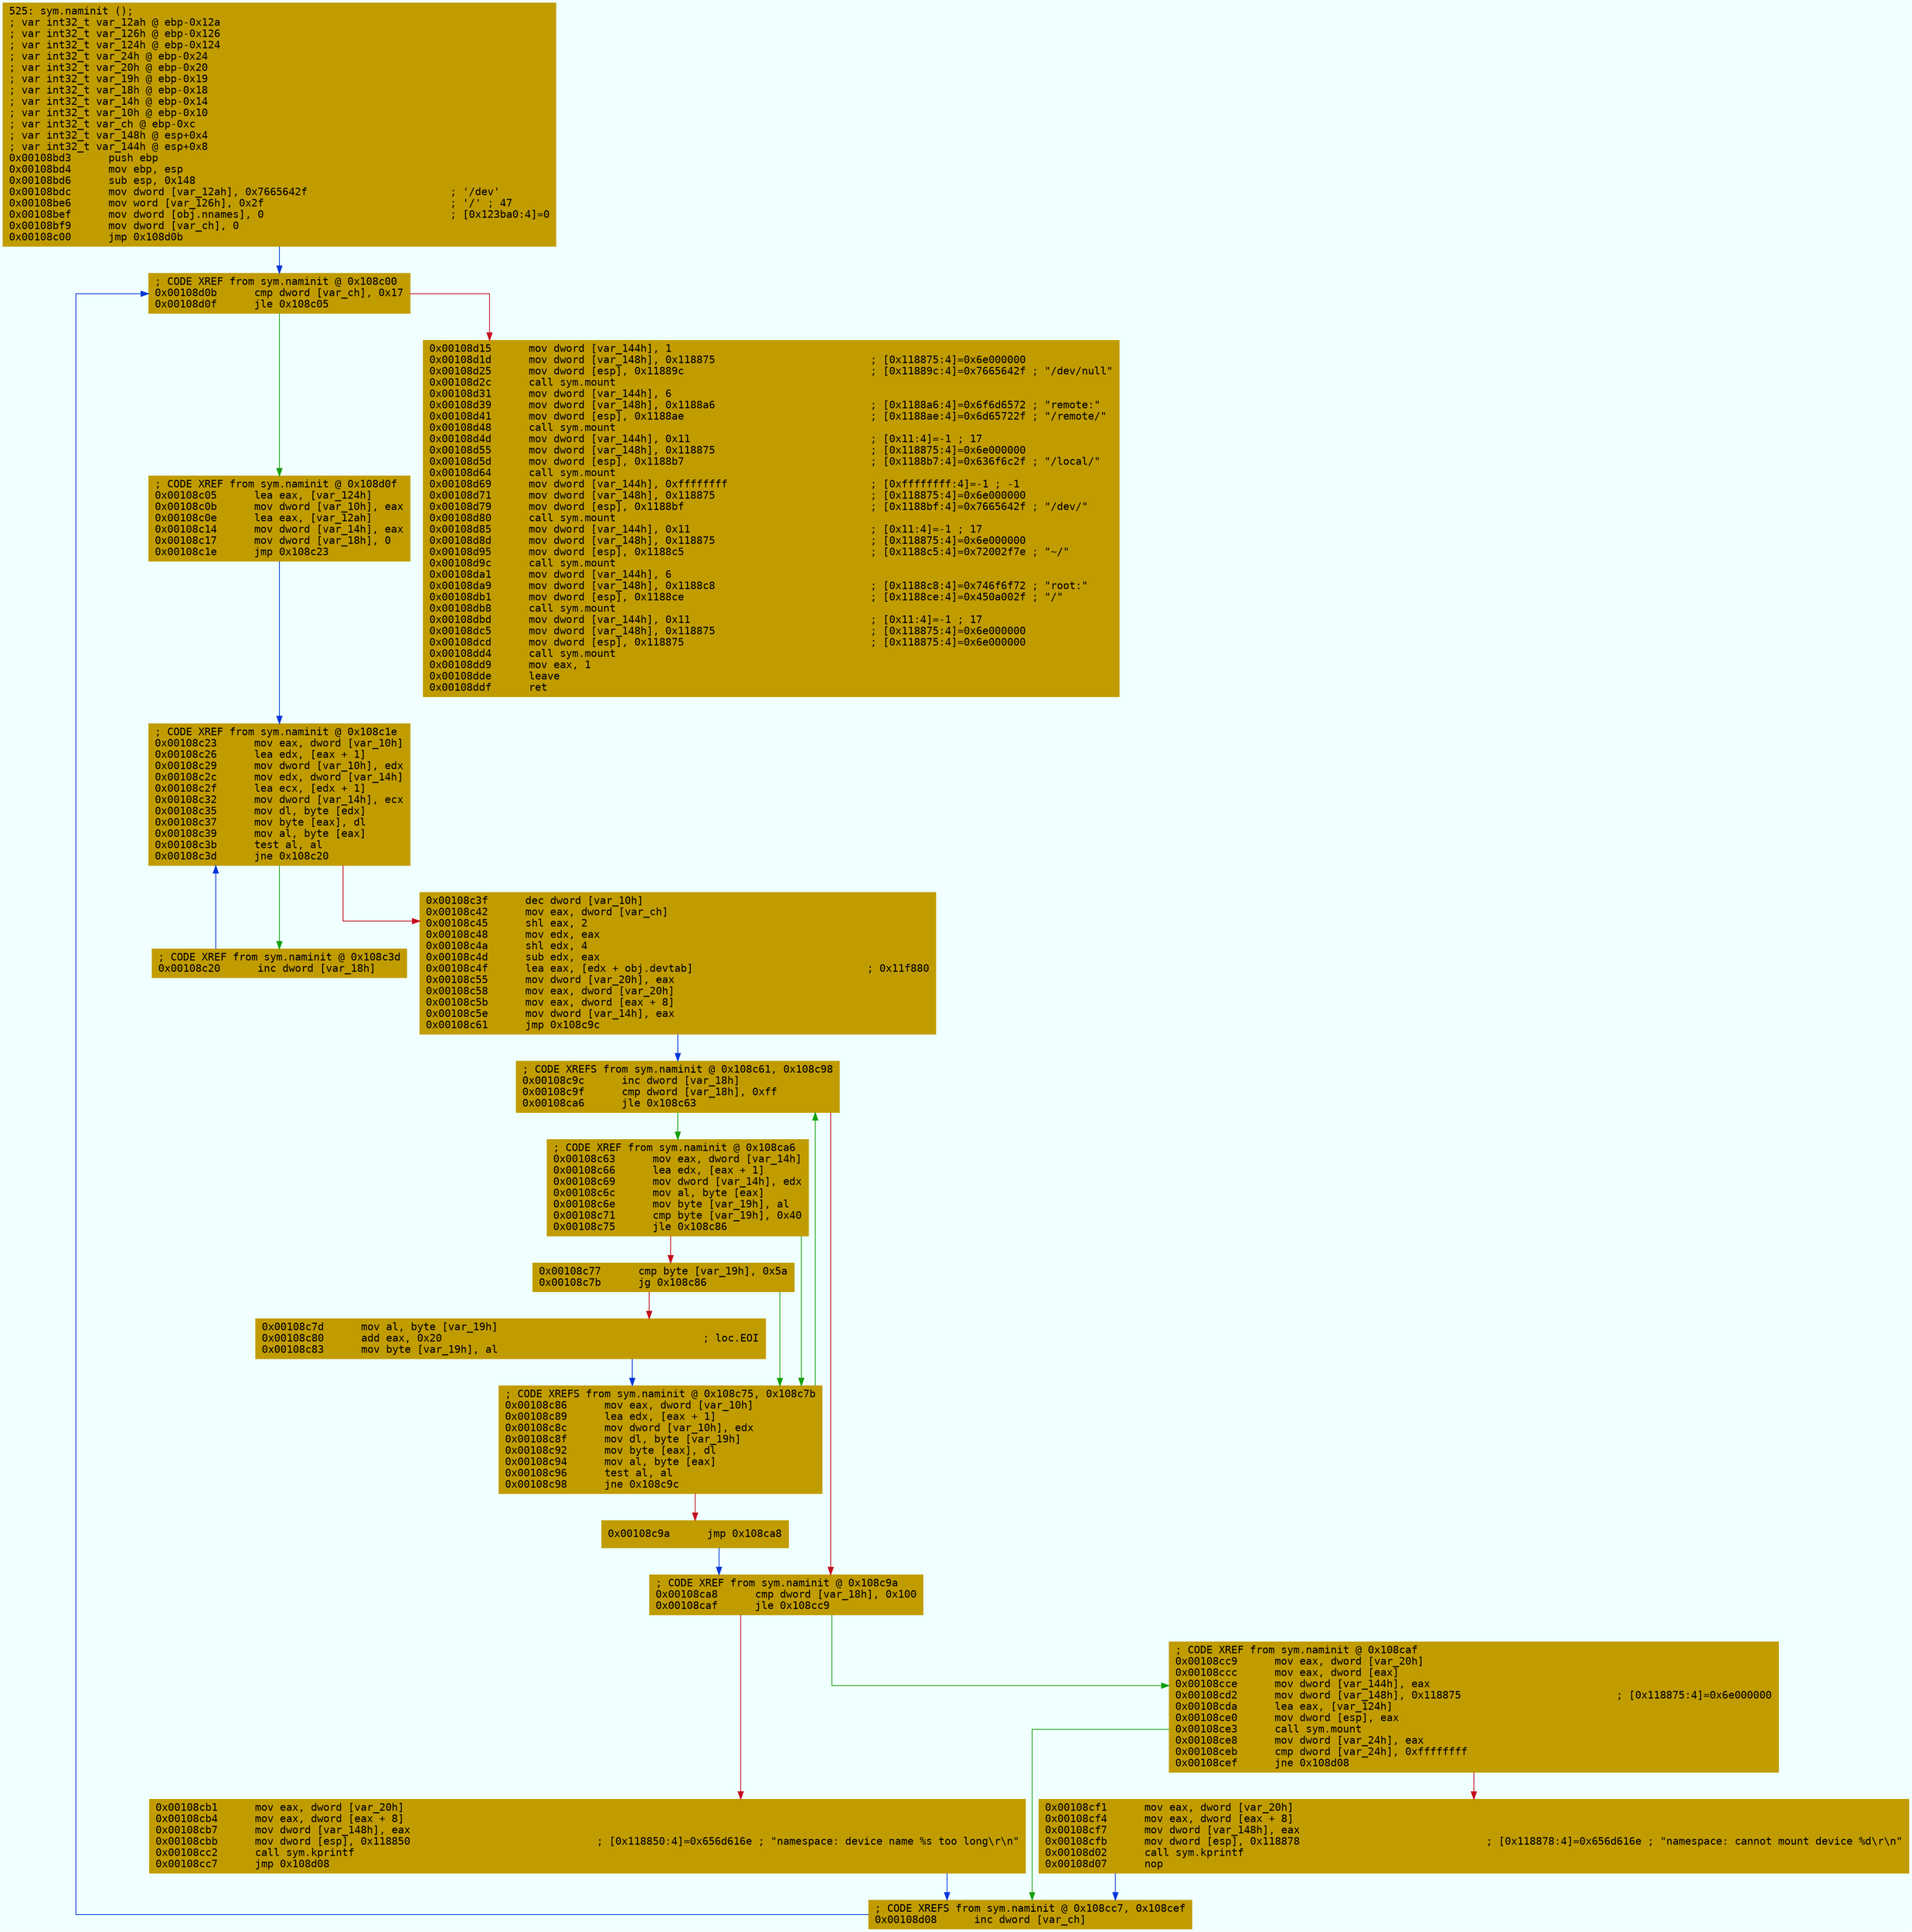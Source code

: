 digraph code {
	graph [bgcolor=azure fontsize=8 fontname="Courier" splines="ortho"];
	node [fillcolor=gray style=filled shape=box];
	edge [arrowhead="normal"];
	"0x00108bd3" [URL="sym.naminit/0x00108bd3", fillcolor="#c19c00",color="#c19c00", fontname="Courier",label="525: sym.naminit ();\l; var int32_t var_12ah @ ebp-0x12a\l; var int32_t var_126h @ ebp-0x126\l; var int32_t var_124h @ ebp-0x124\l; var int32_t var_24h @ ebp-0x24\l; var int32_t var_20h @ ebp-0x20\l; var int32_t var_19h @ ebp-0x19\l; var int32_t var_18h @ ebp-0x18\l; var int32_t var_14h @ ebp-0x14\l; var int32_t var_10h @ ebp-0x10\l; var int32_t var_ch @ ebp-0xc\l; var int32_t var_148h @ esp+0x4\l; var int32_t var_144h @ esp+0x8\l0x00108bd3      push ebp\l0x00108bd4      mov ebp, esp\l0x00108bd6      sub esp, 0x148\l0x00108bdc      mov dword [var_12ah], 0x7665642f                       ; '/dev'\l0x00108be6      mov word [var_126h], 0x2f                              ; '/' ; 47\l0x00108bef      mov dword [obj.nnames], 0                              ; [0x123ba0:4]=0\l0x00108bf9      mov dword [var_ch], 0\l0x00108c00      jmp 0x108d0b\l"]
	"0x00108c05" [URL="sym.naminit/0x00108c05", fillcolor="#c19c00",color="#c19c00", fontname="Courier",label="; CODE XREF from sym.naminit @ 0x108d0f\l0x00108c05      lea eax, [var_124h]\l0x00108c0b      mov dword [var_10h], eax\l0x00108c0e      lea eax, [var_12ah]\l0x00108c14      mov dword [var_14h], eax\l0x00108c17      mov dword [var_18h], 0\l0x00108c1e      jmp 0x108c23\l"]
	"0x00108c20" [URL="sym.naminit/0x00108c20", fillcolor="#c19c00",color="#c19c00", fontname="Courier",label="; CODE XREF from sym.naminit @ 0x108c3d\l0x00108c20      inc dword [var_18h]\l"]
	"0x00108c23" [URL="sym.naminit/0x00108c23", fillcolor="#c19c00",color="#c19c00", fontname="Courier",label="; CODE XREF from sym.naminit @ 0x108c1e\l0x00108c23      mov eax, dword [var_10h]\l0x00108c26      lea edx, [eax + 1]\l0x00108c29      mov dword [var_10h], edx\l0x00108c2c      mov edx, dword [var_14h]\l0x00108c2f      lea ecx, [edx + 1]\l0x00108c32      mov dword [var_14h], ecx\l0x00108c35      mov dl, byte [edx]\l0x00108c37      mov byte [eax], dl\l0x00108c39      mov al, byte [eax]\l0x00108c3b      test al, al\l0x00108c3d      jne 0x108c20\l"]
	"0x00108c3f" [URL="sym.naminit/0x00108c3f", fillcolor="#c19c00",color="#c19c00", fontname="Courier",label="0x00108c3f      dec dword [var_10h]\l0x00108c42      mov eax, dword [var_ch]\l0x00108c45      shl eax, 2\l0x00108c48      mov edx, eax\l0x00108c4a      shl edx, 4\l0x00108c4d      sub edx, eax\l0x00108c4f      lea eax, [edx + obj.devtab]                            ; 0x11f880\l0x00108c55      mov dword [var_20h], eax\l0x00108c58      mov eax, dword [var_20h]\l0x00108c5b      mov eax, dword [eax + 8]\l0x00108c5e      mov dword [var_14h], eax\l0x00108c61      jmp 0x108c9c\l"]
	"0x00108c63" [URL="sym.naminit/0x00108c63", fillcolor="#c19c00",color="#c19c00", fontname="Courier",label="; CODE XREF from sym.naminit @ 0x108ca6\l0x00108c63      mov eax, dword [var_14h]\l0x00108c66      lea edx, [eax + 1]\l0x00108c69      mov dword [var_14h], edx\l0x00108c6c      mov al, byte [eax]\l0x00108c6e      mov byte [var_19h], al\l0x00108c71      cmp byte [var_19h], 0x40\l0x00108c75      jle 0x108c86\l"]
	"0x00108c77" [URL="sym.naminit/0x00108c77", fillcolor="#c19c00",color="#c19c00", fontname="Courier",label="0x00108c77      cmp byte [var_19h], 0x5a\l0x00108c7b      jg 0x108c86\l"]
	"0x00108c7d" [URL="sym.naminit/0x00108c7d", fillcolor="#c19c00",color="#c19c00", fontname="Courier",label="0x00108c7d      mov al, byte [var_19h]\l0x00108c80      add eax, 0x20                                          ; loc.EOI\l0x00108c83      mov byte [var_19h], al\l"]
	"0x00108c86" [URL="sym.naminit/0x00108c86", fillcolor="#c19c00",color="#c19c00", fontname="Courier",label="; CODE XREFS from sym.naminit @ 0x108c75, 0x108c7b\l0x00108c86      mov eax, dword [var_10h]\l0x00108c89      lea edx, [eax + 1]\l0x00108c8c      mov dword [var_10h], edx\l0x00108c8f      mov dl, byte [var_19h]\l0x00108c92      mov byte [eax], dl\l0x00108c94      mov al, byte [eax]\l0x00108c96      test al, al\l0x00108c98      jne 0x108c9c\l"]
	"0x00108c9a" [URL="sym.naminit/0x00108c9a", fillcolor="#c19c00",color="#c19c00", fontname="Courier",label="0x00108c9a      jmp 0x108ca8\l"]
	"0x00108c9c" [URL="sym.naminit/0x00108c9c", fillcolor="#c19c00",color="#c19c00", fontname="Courier",label="; CODE XREFS from sym.naminit @ 0x108c61, 0x108c98\l0x00108c9c      inc dword [var_18h]\l0x00108c9f      cmp dword [var_18h], 0xff\l0x00108ca6      jle 0x108c63\l"]
	"0x00108ca8" [URL="sym.naminit/0x00108ca8", fillcolor="#c19c00",color="#c19c00", fontname="Courier",label="; CODE XREF from sym.naminit @ 0x108c9a\l0x00108ca8      cmp dword [var_18h], 0x100\l0x00108caf      jle 0x108cc9\l"]
	"0x00108cb1" [URL="sym.naminit/0x00108cb1", fillcolor="#c19c00",color="#c19c00", fontname="Courier",label="0x00108cb1      mov eax, dword [var_20h]\l0x00108cb4      mov eax, dword [eax + 8]\l0x00108cb7      mov dword [var_148h], eax\l0x00108cbb      mov dword [esp], 0x118850                              ; [0x118850:4]=0x656d616e ; \"namespace: device name %s too long\\r\\n\"\l0x00108cc2      call sym.kprintf\l0x00108cc7      jmp 0x108d08\l"]
	"0x00108cc9" [URL="sym.naminit/0x00108cc9", fillcolor="#c19c00",color="#c19c00", fontname="Courier",label="; CODE XREF from sym.naminit @ 0x108caf\l0x00108cc9      mov eax, dword [var_20h]\l0x00108ccc      mov eax, dword [eax]\l0x00108cce      mov dword [var_144h], eax\l0x00108cd2      mov dword [var_148h], 0x118875                         ; [0x118875:4]=0x6e000000\l0x00108cda      lea eax, [var_124h]\l0x00108ce0      mov dword [esp], eax\l0x00108ce3      call sym.mount\l0x00108ce8      mov dword [var_24h], eax\l0x00108ceb      cmp dword [var_24h], 0xffffffff\l0x00108cef      jne 0x108d08\l"]
	"0x00108cf1" [URL="sym.naminit/0x00108cf1", fillcolor="#c19c00",color="#c19c00", fontname="Courier",label="0x00108cf1      mov eax, dword [var_20h]\l0x00108cf4      mov eax, dword [eax + 8]\l0x00108cf7      mov dword [var_148h], eax\l0x00108cfb      mov dword [esp], 0x118878                              ; [0x118878:4]=0x656d616e ; \"namespace: cannot mount device %d\\r\\n\"\l0x00108d02      call sym.kprintf\l0x00108d07      nop\l"]
	"0x00108d08" [URL="sym.naminit/0x00108d08", fillcolor="#c19c00",color="#c19c00", fontname="Courier",label="; CODE XREFS from sym.naminit @ 0x108cc7, 0x108cef\l0x00108d08      inc dword [var_ch]\l"]
	"0x00108d0b" [URL="sym.naminit/0x00108d0b", fillcolor="#c19c00",color="#c19c00", fontname="Courier",label="; CODE XREF from sym.naminit @ 0x108c00\l0x00108d0b      cmp dword [var_ch], 0x17\l0x00108d0f      jle 0x108c05\l"]
	"0x00108d15" [URL="sym.naminit/0x00108d15", fillcolor="#c19c00",color="#c19c00", fontname="Courier",label="0x00108d15      mov dword [var_144h], 1\l0x00108d1d      mov dword [var_148h], 0x118875                         ; [0x118875:4]=0x6e000000\l0x00108d25      mov dword [esp], 0x11889c                              ; [0x11889c:4]=0x7665642f ; \"/dev/null\"\l0x00108d2c      call sym.mount\l0x00108d31      mov dword [var_144h], 6\l0x00108d39      mov dword [var_148h], 0x1188a6                         ; [0x1188a6:4]=0x6f6d6572 ; \"remote:\"\l0x00108d41      mov dword [esp], 0x1188ae                              ; [0x1188ae:4]=0x6d65722f ; \"/remote/\"\l0x00108d48      call sym.mount\l0x00108d4d      mov dword [var_144h], 0x11                             ; [0x11:4]=-1 ; 17\l0x00108d55      mov dword [var_148h], 0x118875                         ; [0x118875:4]=0x6e000000\l0x00108d5d      mov dword [esp], 0x1188b7                              ; [0x1188b7:4]=0x636f6c2f ; \"/local/\"\l0x00108d64      call sym.mount\l0x00108d69      mov dword [var_144h], 0xffffffff                       ; [0xffffffff:4]=-1 ; -1\l0x00108d71      mov dword [var_148h], 0x118875                         ; [0x118875:4]=0x6e000000\l0x00108d79      mov dword [esp], 0x1188bf                              ; [0x1188bf:4]=0x7665642f ; \"/dev/\"\l0x00108d80      call sym.mount\l0x00108d85      mov dword [var_144h], 0x11                             ; [0x11:4]=-1 ; 17\l0x00108d8d      mov dword [var_148h], 0x118875                         ; [0x118875:4]=0x6e000000\l0x00108d95      mov dword [esp], 0x1188c5                              ; [0x1188c5:4]=0x72002f7e ; \"~/\"\l0x00108d9c      call sym.mount\l0x00108da1      mov dword [var_144h], 6\l0x00108da9      mov dword [var_148h], 0x1188c8                         ; [0x1188c8:4]=0x746f6f72 ; \"root:\"\l0x00108db1      mov dword [esp], 0x1188ce                              ; [0x1188ce:4]=0x450a002f ; \"/\"\l0x00108db8      call sym.mount\l0x00108dbd      mov dword [var_144h], 0x11                             ; [0x11:4]=-1 ; 17\l0x00108dc5      mov dword [var_148h], 0x118875                         ; [0x118875:4]=0x6e000000\l0x00108dcd      mov dword [esp], 0x118875                              ; [0x118875:4]=0x6e000000\l0x00108dd4      call sym.mount\l0x00108dd9      mov eax, 1\l0x00108dde      leave\l0x00108ddf      ret\l"]
        "0x00108bd3" -> "0x00108d0b" [color="#0037da"];
        "0x00108c05" -> "0x00108c23" [color="#0037da"];
        "0x00108c20" -> "0x00108c23" [color="#0037da"];
        "0x00108c23" -> "0x00108c20" [color="#13a10e"];
        "0x00108c23" -> "0x00108c3f" [color="#c50f1f"];
        "0x00108c3f" -> "0x00108c9c" [color="#0037da"];
        "0x00108c63" -> "0x00108c86" [color="#13a10e"];
        "0x00108c63" -> "0x00108c77" [color="#c50f1f"];
        "0x00108c77" -> "0x00108c86" [color="#13a10e"];
        "0x00108c77" -> "0x00108c7d" [color="#c50f1f"];
        "0x00108c7d" -> "0x00108c86" [color="#0037da"];
        "0x00108c86" -> "0x00108c9c" [color="#13a10e"];
        "0x00108c86" -> "0x00108c9a" [color="#c50f1f"];
        "0x00108c9a" -> "0x00108ca8" [color="#0037da"];
        "0x00108c9c" -> "0x00108c63" [color="#13a10e"];
        "0x00108c9c" -> "0x00108ca8" [color="#c50f1f"];
        "0x00108ca8" -> "0x00108cc9" [color="#13a10e"];
        "0x00108ca8" -> "0x00108cb1" [color="#c50f1f"];
        "0x00108cb1" -> "0x00108d08" [color="#0037da"];
        "0x00108cc9" -> "0x00108d08" [color="#13a10e"];
        "0x00108cc9" -> "0x00108cf1" [color="#c50f1f"];
        "0x00108cf1" -> "0x00108d08" [color="#0037da"];
        "0x00108d08" -> "0x00108d0b" [color="#0037da"];
        "0x00108d0b" -> "0x00108c05" [color="#13a10e"];
        "0x00108d0b" -> "0x00108d15" [color="#c50f1f"];
}
